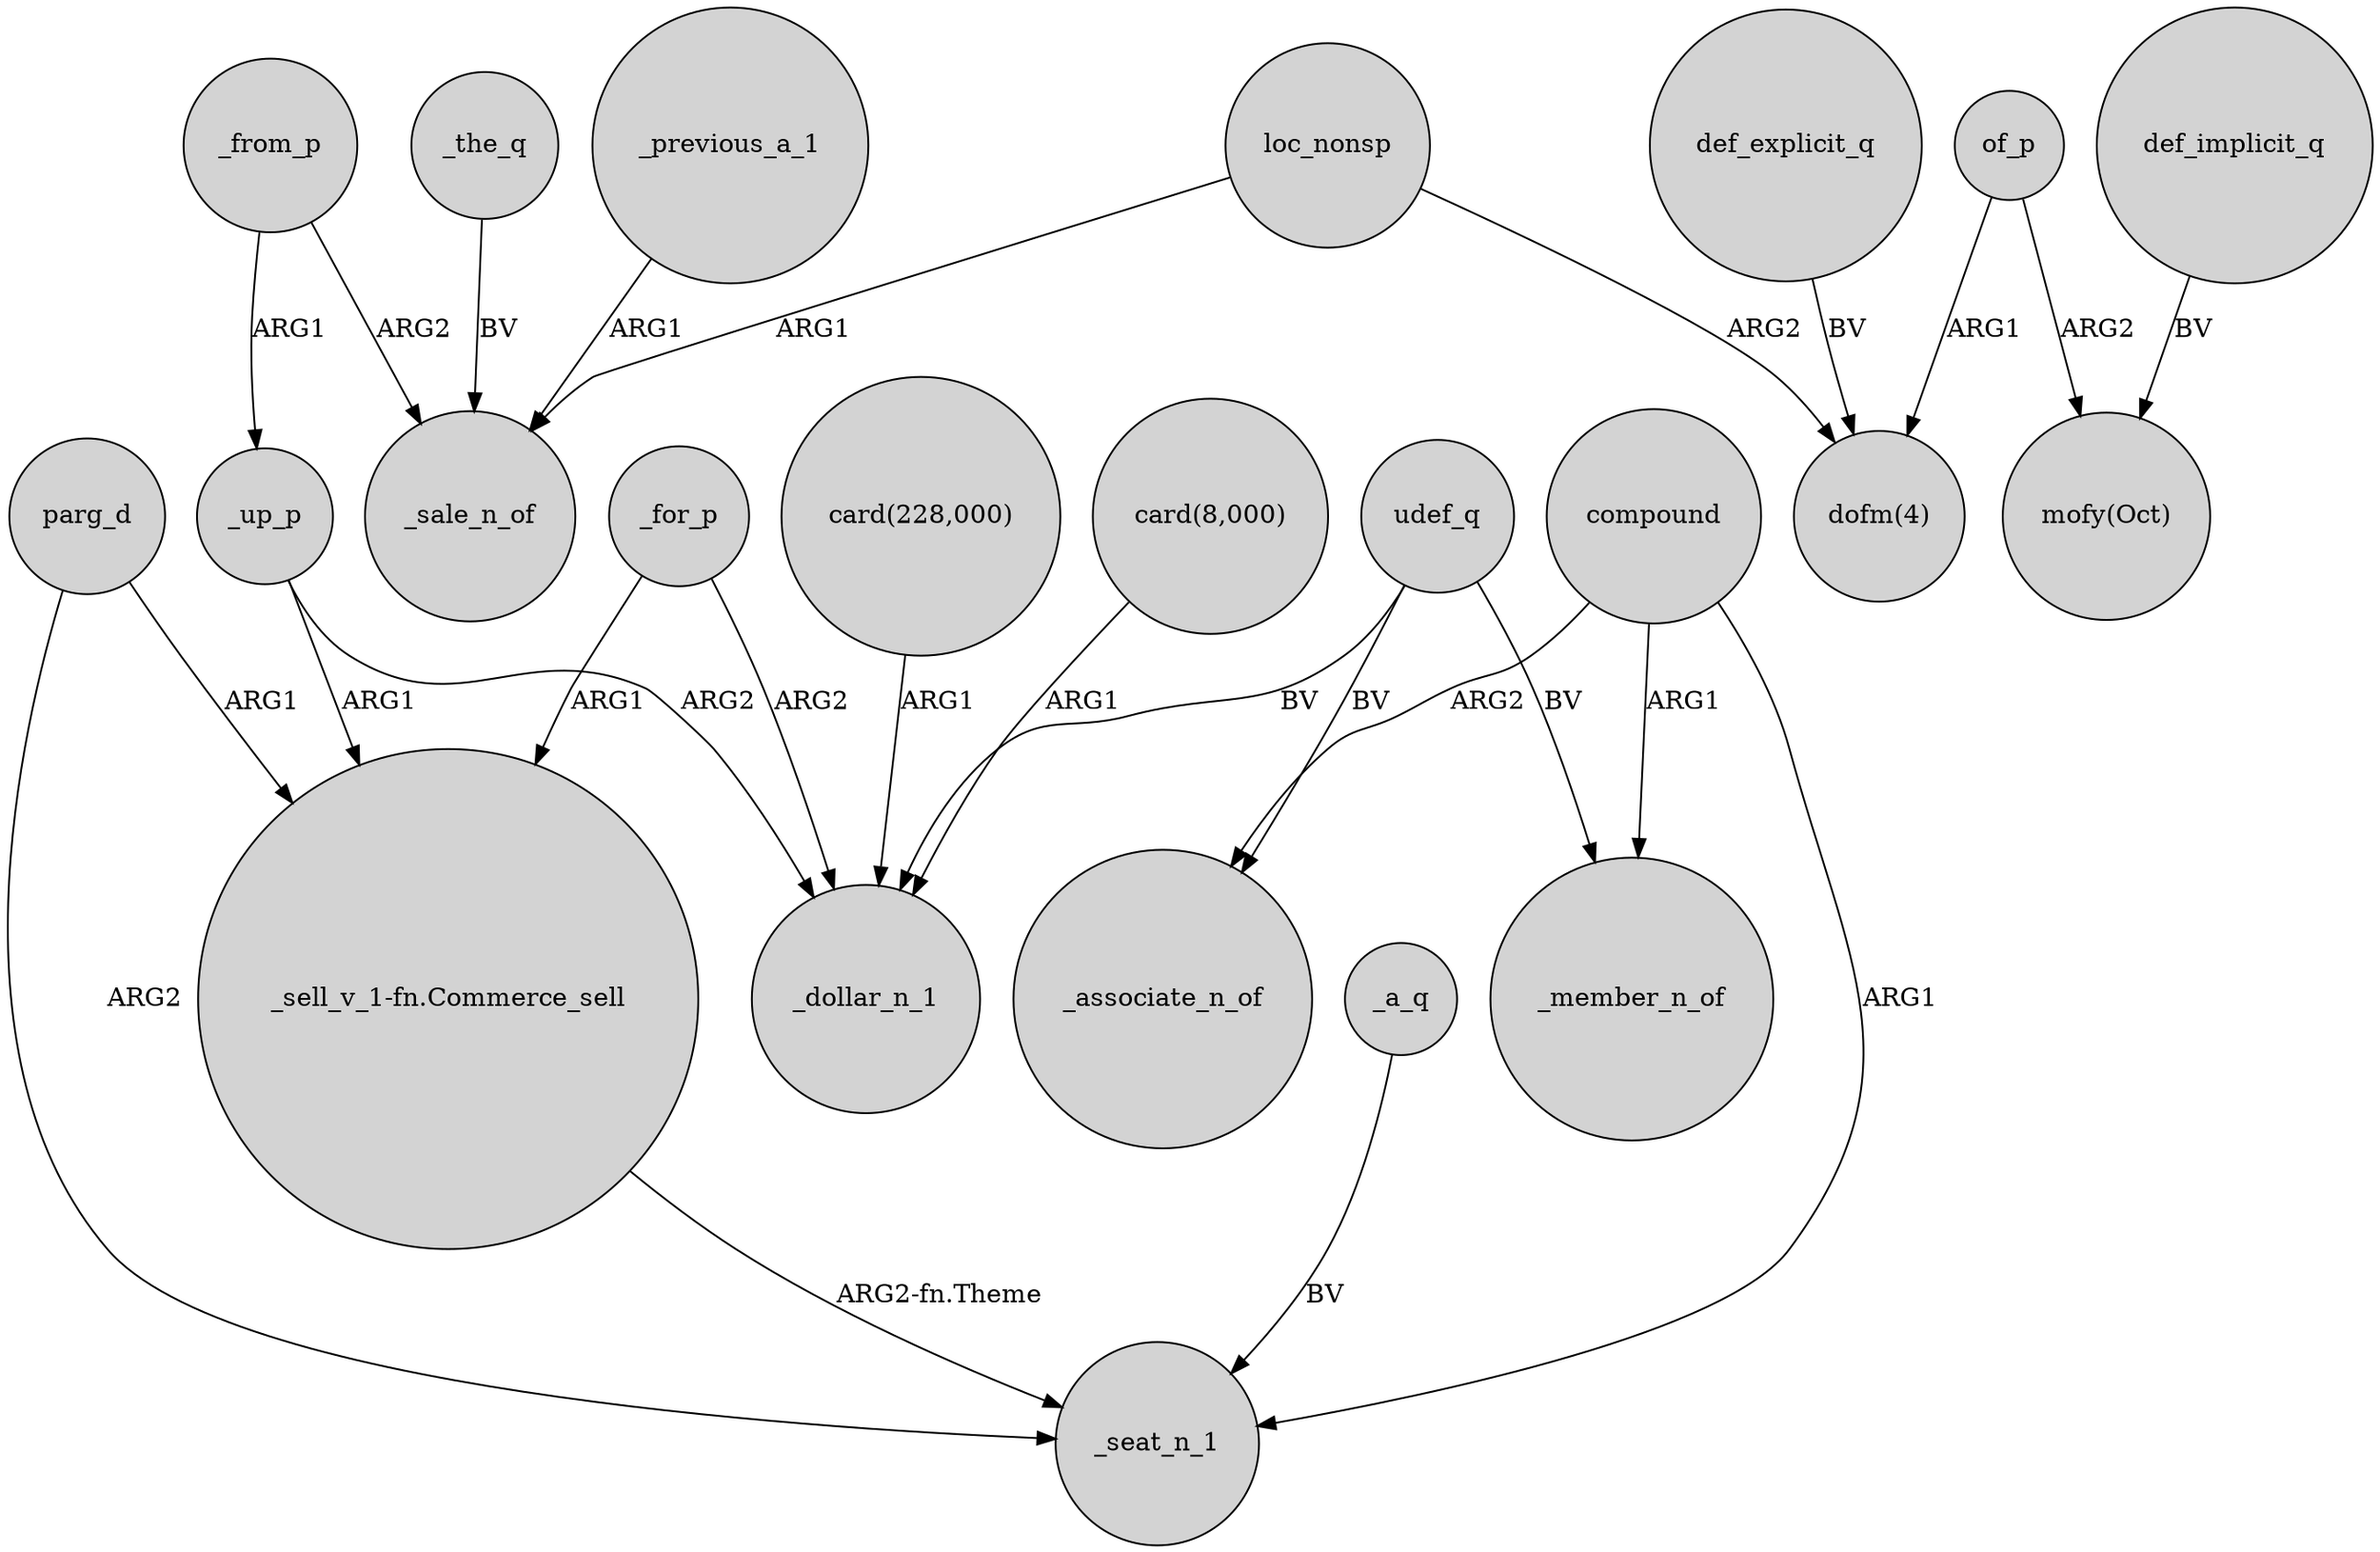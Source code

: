 digraph {
	node [shape=circle style=filled]
	loc_nonsp -> _sale_n_of [label=ARG1]
	of_p -> "dofm(4)" [label=ARG1]
	def_implicit_q -> "mofy(Oct)" [label=BV]
	parg_d -> _seat_n_1 [label=ARG2]
	_for_p -> _dollar_n_1 [label=ARG2]
	def_explicit_q -> "dofm(4)" [label=BV]
	_up_p -> _dollar_n_1 [label=ARG2]
	_from_p -> _sale_n_of [label=ARG2]
	"card(228,000)" -> _dollar_n_1 [label=ARG1]
	_from_p -> _up_p [label=ARG1]
	parg_d -> "_sell_v_1-fn.Commerce_sell" [label=ARG1]
	of_p -> "mofy(Oct)" [label=ARG2]
	compound -> _seat_n_1 [label=ARG1]
	udef_q -> _associate_n_of [label=BV]
	_previous_a_1 -> _sale_n_of [label=ARG1]
	"card(8,000)" -> _dollar_n_1 [label=ARG1]
	"_sell_v_1-fn.Commerce_sell" -> _seat_n_1 [label="ARG2-fn.Theme"]
	_the_q -> _sale_n_of [label=BV]
	udef_q -> _member_n_of [label=BV]
	_for_p -> "_sell_v_1-fn.Commerce_sell" [label=ARG1]
	_up_p -> "_sell_v_1-fn.Commerce_sell" [label=ARG1]
	_a_q -> _seat_n_1 [label=BV]
	loc_nonsp -> "dofm(4)" [label=ARG2]
	compound -> _associate_n_of [label=ARG2]
	udef_q -> _dollar_n_1 [label=BV]
	compound -> _member_n_of [label=ARG1]
}
